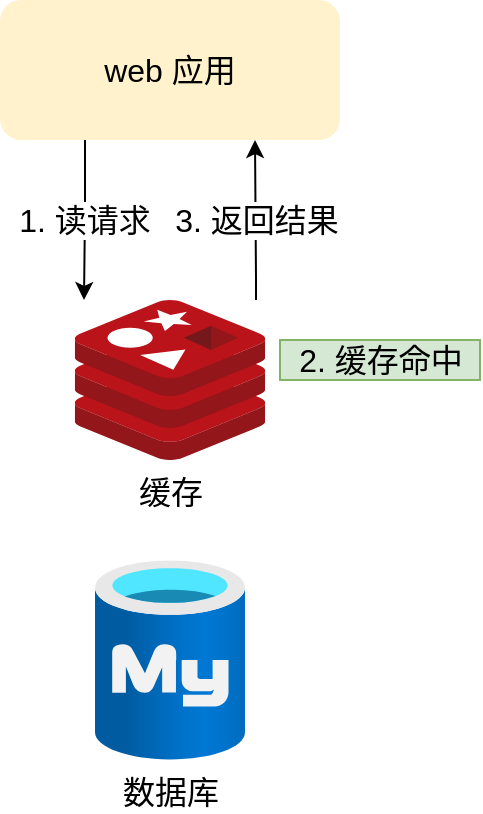 <mxfile version="14.4.9" type="github">
  <diagram id="voLM7vr0VenAc_k1Bgvw" name="第 1 页">
    <mxGraphModel dx="1102" dy="636" grid="1" gridSize="10" guides="1" tooltips="1" connect="1" arrows="1" fold="1" page="1" pageScale="1" pageWidth="827" pageHeight="1169" math="0" shadow="0">
      <root>
        <mxCell id="0" />
        <mxCell id="1" parent="0" />
        <mxCell id="pbOvVd2OR16P87UhzKik-8" value="1. 读请求" style="edgeStyle=orthogonalEdgeStyle;rounded=0;orthogonalLoop=1;jettySize=auto;html=1;exitX=0.25;exitY=1;exitDx=0;exitDy=0;fontSize=16;" edge="1" parent="1" source="pbOvVd2OR16P87UhzKik-2">
          <mxGeometry relative="1" as="geometry">
            <mxPoint x="342" y="370" as="targetPoint" />
            <Array as="points">
              <mxPoint x="342" y="325" />
              <mxPoint x="342" y="360" />
            </Array>
          </mxGeometry>
        </mxCell>
        <mxCell id="pbOvVd2OR16P87UhzKik-2" value="web 应用" style="rounded=1;whiteSpace=wrap;html=1;fontSize=16;fillColor=#fff2cc;strokeColor=none;" vertex="1" parent="1">
          <mxGeometry x="300" y="220" width="170" height="70" as="geometry" />
        </mxCell>
        <mxCell id="pbOvVd2OR16P87UhzKik-9" value="3. 返回结果" style="edgeStyle=orthogonalEdgeStyle;rounded=0;orthogonalLoop=1;jettySize=auto;html=1;entryX=0.75;entryY=1;entryDx=0;entryDy=0;fontSize=16;" edge="1" parent="1" target="pbOvVd2OR16P87UhzKik-2">
          <mxGeometry relative="1" as="geometry">
            <mxPoint x="428" y="370" as="sourcePoint" />
            <mxPoint x="383" y="320" as="targetPoint" />
            <Array as="points">
              <mxPoint x="428" y="360" />
              <mxPoint x="428" y="325" />
            </Array>
          </mxGeometry>
        </mxCell>
        <mxCell id="pbOvVd2OR16P87UhzKik-3" value="缓存" style="aspect=fixed;html=1;points=[];align=center;image;fontSize=16;image=img/lib/mscae/Cache_Redis_Product.svg;" vertex="1" parent="1">
          <mxGeometry x="337.38" y="370" width="95.24" height="80" as="geometry" />
        </mxCell>
        <mxCell id="pbOvVd2OR16P87UhzKik-4" value="数据库" style="aspect=fixed;html=1;points=[];align=center;image;fontSize=16;image=img/lib/azure2/databases/Azure_Database_MySQL_Server.svg;" vertex="1" parent="1">
          <mxGeometry x="347.5" y="500" width="75" height="100" as="geometry" />
        </mxCell>
        <mxCell id="pbOvVd2OR16P87UhzKik-10" value="2. 缓存命中" style="text;html=1;align=center;verticalAlign=middle;resizable=0;points=[];autosize=1;fontSize=16;fillColor=#d5e8d4;strokeColor=#82b366;" vertex="1" parent="1">
          <mxGeometry x="440" y="390" width="100" height="20" as="geometry" />
        </mxCell>
      </root>
    </mxGraphModel>
  </diagram>
</mxfile>

